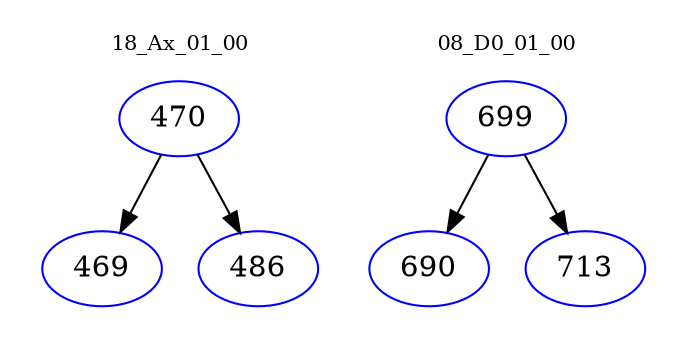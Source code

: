 digraph{
subgraph cluster_0 {
color = white
label = "18_Ax_01_00";
fontsize=10;
T0_470 [label="470", color="blue"]
T0_470 -> T0_469 [color="black"]
T0_469 [label="469", color="blue"]
T0_470 -> T0_486 [color="black"]
T0_486 [label="486", color="blue"]
}
subgraph cluster_1 {
color = white
label = "08_D0_01_00";
fontsize=10;
T1_699 [label="699", color="blue"]
T1_699 -> T1_690 [color="black"]
T1_690 [label="690", color="blue"]
T1_699 -> T1_713 [color="black"]
T1_713 [label="713", color="blue"]
}
}
